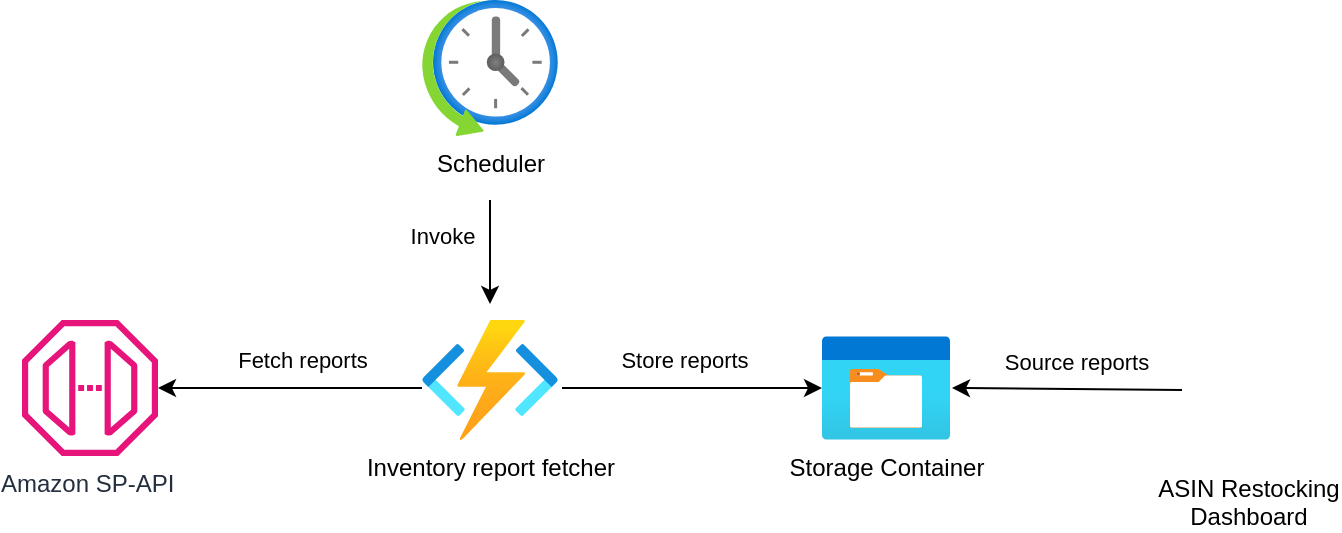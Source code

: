 <mxfile version="22.1.16" type="device">
  <diagram name="Page-1" id="muZhDqUg4IVsdJ4msYTI">
    <mxGraphModel dx="1098" dy="821" grid="0" gridSize="10" guides="1" tooltips="1" connect="1" arrows="1" fold="1" page="1" pageScale="1" pageWidth="827" pageHeight="1169" background="#ffffff" math="0" shadow="0">
      <root>
        <mxCell id="0" />
        <mxCell id="1" parent="0" />
        <mxCell id="jyT7bO4kIpeUqKTjL-Dw-1" value="Amazon SP-API&amp;nbsp;" style="sketch=0;outlineConnect=0;fontColor=#232F3E;gradientColor=none;fillColor=#E7157B;strokeColor=none;dashed=0;verticalLabelPosition=bottom;verticalAlign=top;align=center;html=1;fontSize=12;fontStyle=0;aspect=fixed;pointerEvents=1;shape=mxgraph.aws4.endpoint;" vertex="1" parent="1">
          <mxGeometry x="90" y="310" width="68" height="68" as="geometry" />
        </mxCell>
        <mxCell id="jyT7bO4kIpeUqKTjL-Dw-6" value="Inventory report fetcher" style="image;aspect=fixed;html=1;points=[];align=center;fontSize=12;image=img/lib/azure2/compute/Function_Apps.svg;fontColor=#000000;labelBackgroundColor=none;" vertex="1" parent="1">
          <mxGeometry x="290" y="310" width="68" height="60" as="geometry" />
        </mxCell>
        <mxCell id="jyT7bO4kIpeUqKTjL-Dw-7" value="Scheduler" style="image;aspect=fixed;html=1;points=[];align=center;fontSize=12;image=img/lib/azure2/general/Scheduler.svg;labelBackgroundColor=none;fontColor=#000000;" vertex="1" parent="1">
          <mxGeometry x="290" y="150" width="68" height="68" as="geometry" />
        </mxCell>
        <mxCell id="jyT7bO4kIpeUqKTjL-Dw-11" value="Storage Container" style="image;aspect=fixed;html=1;points=[];align=center;fontSize=12;image=img/lib/azure2/general/Storage_Container.svg;labelBackgroundColor=none;fontColor=#000000;" vertex="1" parent="1">
          <mxGeometry x="490" y="318" width="64" height="52" as="geometry" />
        </mxCell>
        <mxCell id="jyT7bO4kIpeUqKTjL-Dw-16" value="ASIN Restocking &#xa;Dashboard" style="shape=image;verticalLabelPosition=bottom;labelBackgroundColor=none;verticalAlign=top;aspect=fixed;imageAspect=0;image=https://qbico.pl/wp-content/uploads/2021/03/ms-power-bi-main.webp;fontColor=#000000;" vertex="1" parent="1">
          <mxGeometry x="670" y="310" width="67" height="70.53" as="geometry" />
        </mxCell>
        <mxCell id="jyT7bO4kIpeUqKTjL-Dw-17" value="" style="endArrow=classic;html=1;rounded=0;fontColor=#000000;strokeColor=#000000;exitX=0;exitY=0.567;exitDx=0;exitDy=0;exitPerimeter=0;" edge="1" parent="1" source="jyT7bO4kIpeUqKTjL-Dw-6" target="jyT7bO4kIpeUqKTjL-Dw-1">
          <mxGeometry width="50" height="50" relative="1" as="geometry">
            <mxPoint x="470" y="530" as="sourcePoint" />
            <mxPoint x="400" y="480" as="targetPoint" />
          </mxGeometry>
        </mxCell>
        <mxCell id="jyT7bO4kIpeUqKTjL-Dw-19" value="Fetch reports" style="edgeLabel;html=1;align=center;verticalAlign=middle;resizable=0;points=[];labelBackgroundColor=none;fontColor=#000000;" vertex="1" connectable="0" parent="jyT7bO4kIpeUqKTjL-Dw-17">
          <mxGeometry x="-0.318" y="2" relative="1" as="geometry">
            <mxPoint x="-15" y="-16" as="offset" />
          </mxGeometry>
        </mxCell>
        <mxCell id="jyT7bO4kIpeUqKTjL-Dw-20" value="" style="endArrow=classic;html=1;rounded=0;fontColor=#000000;strokeColor=#000000;" edge="1" parent="1">
          <mxGeometry width="50" height="50" relative="1" as="geometry">
            <mxPoint x="324" y="250" as="sourcePoint" />
            <mxPoint x="324" y="302" as="targetPoint" />
          </mxGeometry>
        </mxCell>
        <mxCell id="jyT7bO4kIpeUqKTjL-Dw-22" value="Invoke" style="edgeLabel;html=1;align=center;verticalAlign=middle;resizable=0;points=[];labelBackgroundColor=none;fontColor=#000000;" vertex="1" connectable="0" parent="jyT7bO4kIpeUqKTjL-Dw-20">
          <mxGeometry x="-0.308" y="1" relative="1" as="geometry">
            <mxPoint x="-25" as="offset" />
          </mxGeometry>
        </mxCell>
        <mxCell id="jyT7bO4kIpeUqKTjL-Dw-23" value="" style="endArrow=classic;html=1;rounded=0;fontColor=#000000;strokeColor=#000000;" edge="1" parent="1" target="jyT7bO4kIpeUqKTjL-Dw-11">
          <mxGeometry width="50" height="50" relative="1" as="geometry">
            <mxPoint x="360" y="344" as="sourcePoint" />
            <mxPoint x="168" y="354" as="targetPoint" />
          </mxGeometry>
        </mxCell>
        <mxCell id="jyT7bO4kIpeUqKTjL-Dw-24" value="Store reports" style="edgeLabel;html=1;align=center;verticalAlign=middle;resizable=0;points=[];labelBackgroundColor=none;fontColor=#000000;" vertex="1" connectable="0" parent="jyT7bO4kIpeUqKTjL-Dw-23">
          <mxGeometry x="-0.318" y="2" relative="1" as="geometry">
            <mxPoint x="16" y="-12" as="offset" />
          </mxGeometry>
        </mxCell>
        <mxCell id="jyT7bO4kIpeUqKTjL-Dw-25" value="" style="endArrow=classic;html=1;rounded=0;fontColor=#000000;strokeColor=#000000;entryX=1.016;entryY=0.5;entryDx=0;entryDy=0;entryPerimeter=0;" edge="1" parent="1" source="jyT7bO4kIpeUqKTjL-Dw-16" target="jyT7bO4kIpeUqKTjL-Dw-11">
          <mxGeometry width="50" height="50" relative="1" as="geometry">
            <mxPoint x="671" y="470" as="sourcePoint" />
            <mxPoint x="671" y="344" as="targetPoint" />
          </mxGeometry>
        </mxCell>
        <mxCell id="jyT7bO4kIpeUqKTjL-Dw-26" value="Source reports" style="edgeLabel;html=1;align=center;verticalAlign=middle;resizable=0;points=[];labelBackgroundColor=none;fontColor=#000000;" vertex="1" connectable="0" parent="jyT7bO4kIpeUqKTjL-Dw-25">
          <mxGeometry x="-0.318" y="2" relative="1" as="geometry">
            <mxPoint x="-14" y="-16" as="offset" />
          </mxGeometry>
        </mxCell>
      </root>
    </mxGraphModel>
  </diagram>
</mxfile>
